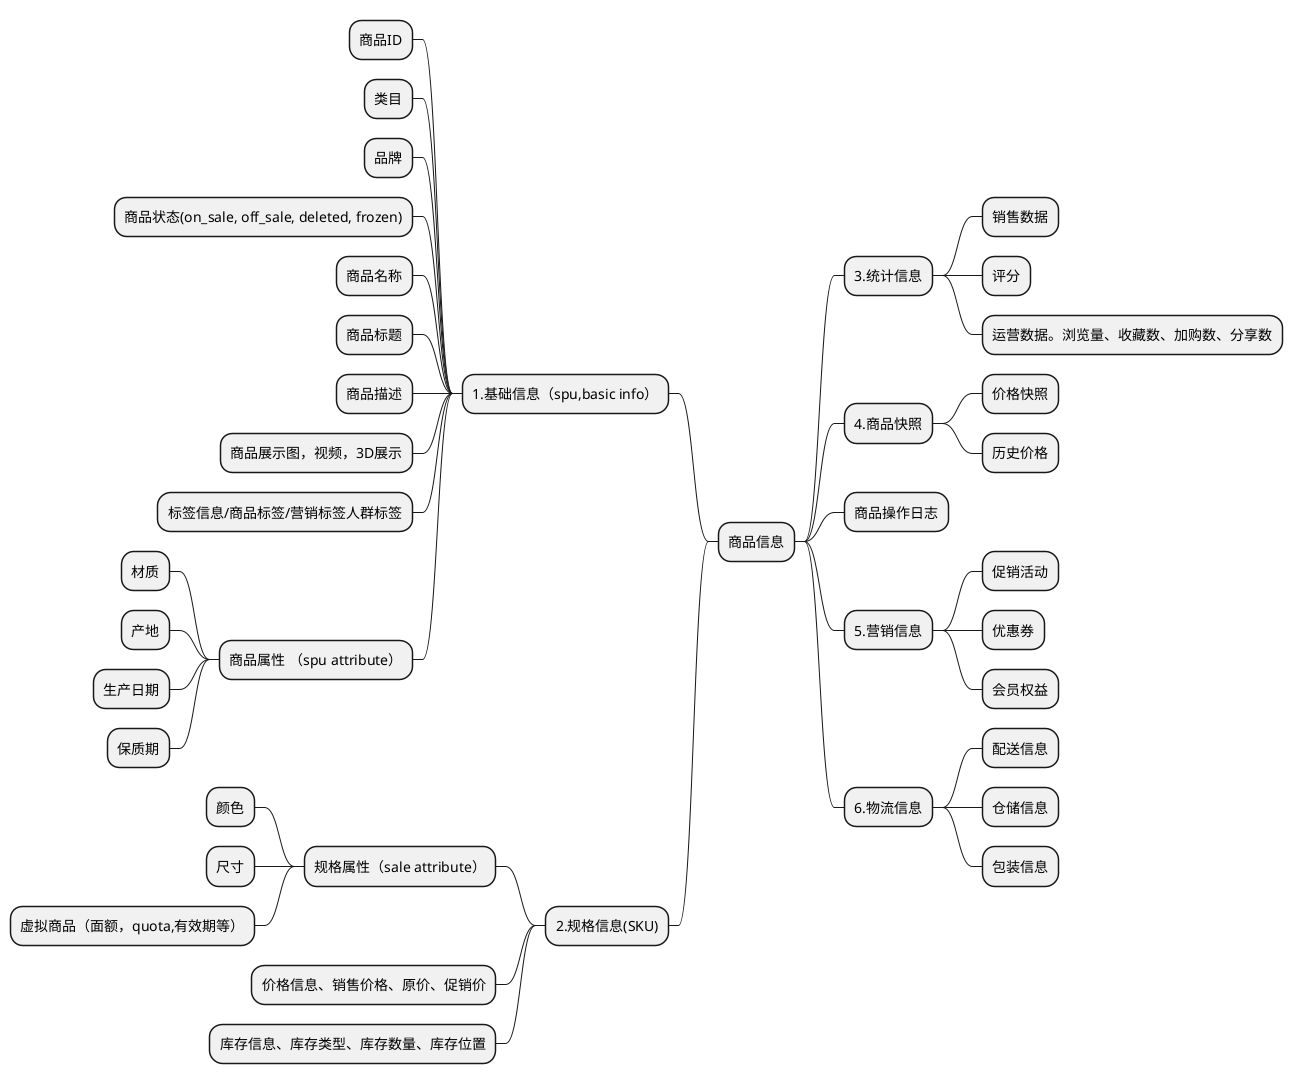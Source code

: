 @startmindmap
+ 商品信息

-- 1.基础信息（spu,basic info）
--- 商品ID
--- 类目
--- 品牌
--- 商品状态(on_sale, off_sale, deleted, frozen)
--- 商品名称
--- 商品标题
--- 商品描述
--- 商品展示图，视频，3D展示
--- 标签信息/商品标签/营销标签人群标签
--- 商品属性 （spu attribute）
---- 材质
---- 产地
---- 生产日期
---- 保质期

-- 2.规格信息(SKU)
--- 规格属性（sale attribute）
---- 颜色
---- 尺寸
---- 虚拟商品（面额，quota,有效期等）
--- 价格信息、销售价格、原价、促销价
--- 库存信息、库存类型、库存数量、库存位置

++ 3.统计信息
+++ 销售数据
+++ 评分
+++ 运营数据。浏览量、收藏数、加购数、分享数

++ 4.商品快照
+++ 价格快照
+++ 历史价格
++ 商品操作日志

++ 5.营销信息
+++ 促销活动
+++ 优惠券
+++ 会员权益

++ 6.物流信息
+++ 配送信息
+++ 仓储信息
+++ 包装信息


@endmindmap